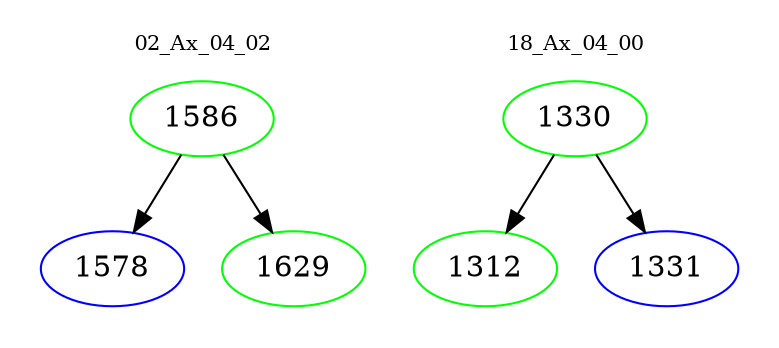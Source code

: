digraph{
subgraph cluster_0 {
color = white
label = "02_Ax_04_02";
fontsize=10;
T0_1586 [label="1586", color="green"]
T0_1586 -> T0_1578 [color="black"]
T0_1578 [label="1578", color="blue"]
T0_1586 -> T0_1629 [color="black"]
T0_1629 [label="1629", color="green"]
}
subgraph cluster_1 {
color = white
label = "18_Ax_04_00";
fontsize=10;
T1_1330 [label="1330", color="green"]
T1_1330 -> T1_1312 [color="black"]
T1_1312 [label="1312", color="green"]
T1_1330 -> T1_1331 [color="black"]
T1_1331 [label="1331", color="blue"]
}
}
